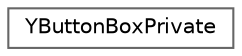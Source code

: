 digraph "Graphical Class Hierarchy"
{
 // LATEX_PDF_SIZE
  bgcolor="transparent";
  edge [fontname=Helvetica,fontsize=10,labelfontname=Helvetica,labelfontsize=10];
  node [fontname=Helvetica,fontsize=10,shape=box,height=0.2,width=0.4];
  rankdir="LR";
  Node0 [id="Node000000",label="YButtonBoxPrivate",height=0.2,width=0.4,color="grey40", fillcolor="white", style="filled",URL="$structYButtonBoxPrivate.html",tooltip=" "];
}
